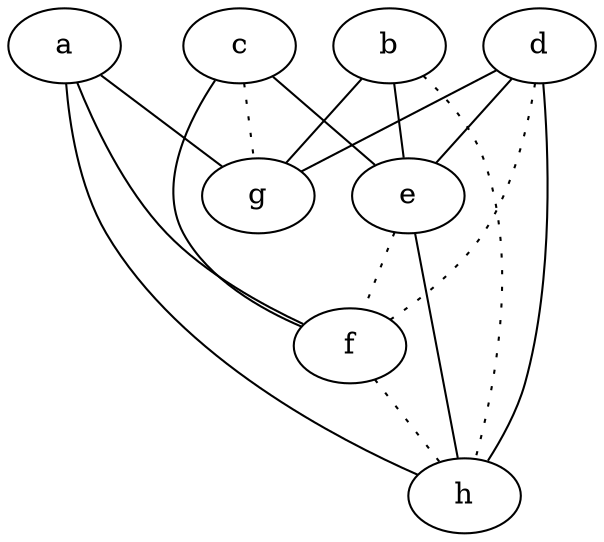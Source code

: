 graph {
a -- f;
a -- g;
a -- h;
b -- e;
b -- g;
b -- h [style=dotted];
c -- e;
c -- f;
c -- g [style=dotted];
d -- e;
d -- f [style=dotted];
d -- g;
d -- h;
e -- f [style=dotted];
e -- h;
f -- h [style=dotted];
}
